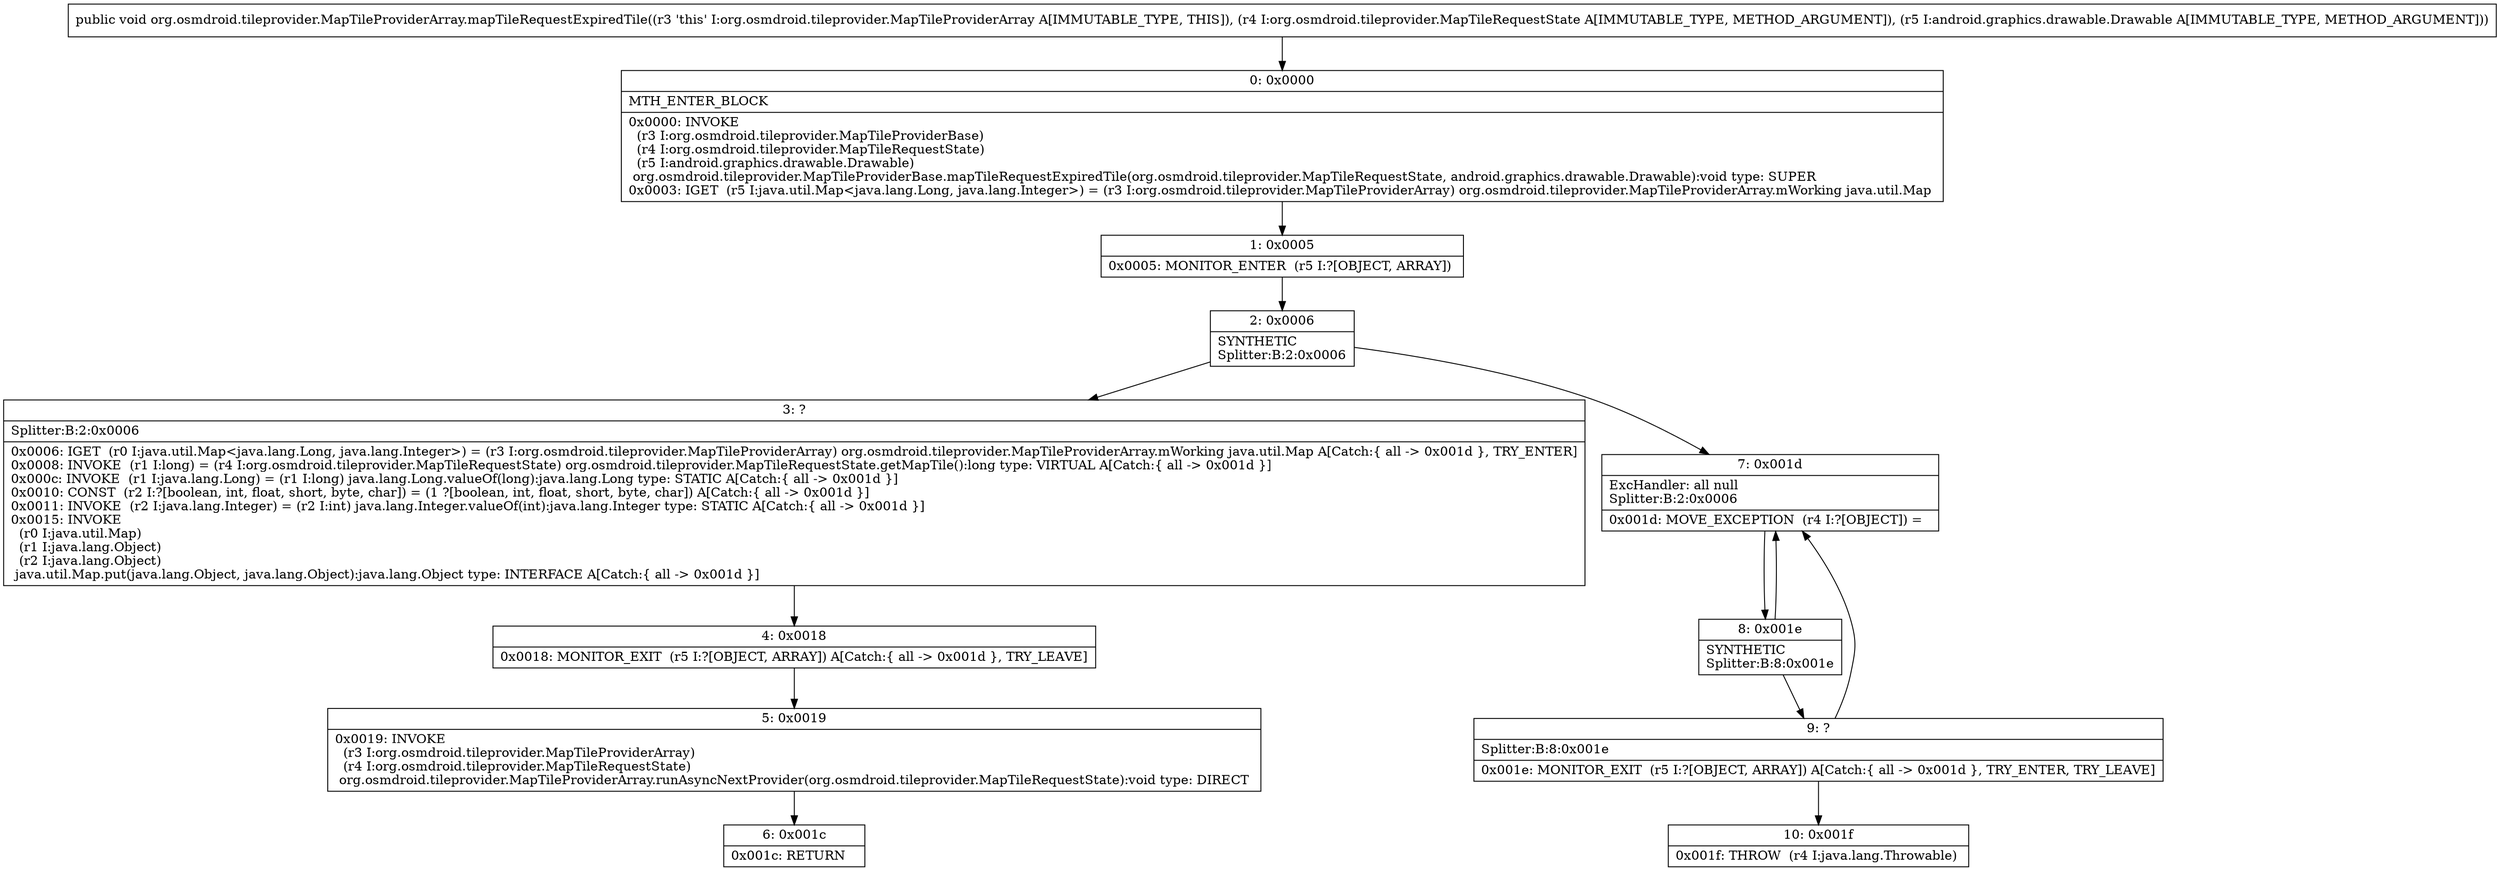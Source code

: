 digraph "CFG fororg.osmdroid.tileprovider.MapTileProviderArray.mapTileRequestExpiredTile(Lorg\/osmdroid\/tileprovider\/MapTileRequestState;Landroid\/graphics\/drawable\/Drawable;)V" {
Node_0 [shape=record,label="{0\:\ 0x0000|MTH_ENTER_BLOCK\l|0x0000: INVOKE  \l  (r3 I:org.osmdroid.tileprovider.MapTileProviderBase)\l  (r4 I:org.osmdroid.tileprovider.MapTileRequestState)\l  (r5 I:android.graphics.drawable.Drawable)\l org.osmdroid.tileprovider.MapTileProviderBase.mapTileRequestExpiredTile(org.osmdroid.tileprovider.MapTileRequestState, android.graphics.drawable.Drawable):void type: SUPER \l0x0003: IGET  (r5 I:java.util.Map\<java.lang.Long, java.lang.Integer\>) = (r3 I:org.osmdroid.tileprovider.MapTileProviderArray) org.osmdroid.tileprovider.MapTileProviderArray.mWorking java.util.Map \l}"];
Node_1 [shape=record,label="{1\:\ 0x0005|0x0005: MONITOR_ENTER  (r5 I:?[OBJECT, ARRAY]) \l}"];
Node_2 [shape=record,label="{2\:\ 0x0006|SYNTHETIC\lSplitter:B:2:0x0006\l}"];
Node_3 [shape=record,label="{3\:\ ?|Splitter:B:2:0x0006\l|0x0006: IGET  (r0 I:java.util.Map\<java.lang.Long, java.lang.Integer\>) = (r3 I:org.osmdroid.tileprovider.MapTileProviderArray) org.osmdroid.tileprovider.MapTileProviderArray.mWorking java.util.Map A[Catch:\{ all \-\> 0x001d \}, TRY_ENTER]\l0x0008: INVOKE  (r1 I:long) = (r4 I:org.osmdroid.tileprovider.MapTileRequestState) org.osmdroid.tileprovider.MapTileRequestState.getMapTile():long type: VIRTUAL A[Catch:\{ all \-\> 0x001d \}]\l0x000c: INVOKE  (r1 I:java.lang.Long) = (r1 I:long) java.lang.Long.valueOf(long):java.lang.Long type: STATIC A[Catch:\{ all \-\> 0x001d \}]\l0x0010: CONST  (r2 I:?[boolean, int, float, short, byte, char]) = (1 ?[boolean, int, float, short, byte, char]) A[Catch:\{ all \-\> 0x001d \}]\l0x0011: INVOKE  (r2 I:java.lang.Integer) = (r2 I:int) java.lang.Integer.valueOf(int):java.lang.Integer type: STATIC A[Catch:\{ all \-\> 0x001d \}]\l0x0015: INVOKE  \l  (r0 I:java.util.Map)\l  (r1 I:java.lang.Object)\l  (r2 I:java.lang.Object)\l java.util.Map.put(java.lang.Object, java.lang.Object):java.lang.Object type: INTERFACE A[Catch:\{ all \-\> 0x001d \}]\l}"];
Node_4 [shape=record,label="{4\:\ 0x0018|0x0018: MONITOR_EXIT  (r5 I:?[OBJECT, ARRAY]) A[Catch:\{ all \-\> 0x001d \}, TRY_LEAVE]\l}"];
Node_5 [shape=record,label="{5\:\ 0x0019|0x0019: INVOKE  \l  (r3 I:org.osmdroid.tileprovider.MapTileProviderArray)\l  (r4 I:org.osmdroid.tileprovider.MapTileRequestState)\l org.osmdroid.tileprovider.MapTileProviderArray.runAsyncNextProvider(org.osmdroid.tileprovider.MapTileRequestState):void type: DIRECT \l}"];
Node_6 [shape=record,label="{6\:\ 0x001c|0x001c: RETURN   \l}"];
Node_7 [shape=record,label="{7\:\ 0x001d|ExcHandler: all null\lSplitter:B:2:0x0006\l|0x001d: MOVE_EXCEPTION  (r4 I:?[OBJECT]) =  \l}"];
Node_8 [shape=record,label="{8\:\ 0x001e|SYNTHETIC\lSplitter:B:8:0x001e\l}"];
Node_9 [shape=record,label="{9\:\ ?|Splitter:B:8:0x001e\l|0x001e: MONITOR_EXIT  (r5 I:?[OBJECT, ARRAY]) A[Catch:\{ all \-\> 0x001d \}, TRY_ENTER, TRY_LEAVE]\l}"];
Node_10 [shape=record,label="{10\:\ 0x001f|0x001f: THROW  (r4 I:java.lang.Throwable) \l}"];
MethodNode[shape=record,label="{public void org.osmdroid.tileprovider.MapTileProviderArray.mapTileRequestExpiredTile((r3 'this' I:org.osmdroid.tileprovider.MapTileProviderArray A[IMMUTABLE_TYPE, THIS]), (r4 I:org.osmdroid.tileprovider.MapTileRequestState A[IMMUTABLE_TYPE, METHOD_ARGUMENT]), (r5 I:android.graphics.drawable.Drawable A[IMMUTABLE_TYPE, METHOD_ARGUMENT])) }"];
MethodNode -> Node_0;
Node_0 -> Node_1;
Node_1 -> Node_2;
Node_2 -> Node_3;
Node_2 -> Node_7;
Node_3 -> Node_4;
Node_4 -> Node_5;
Node_5 -> Node_6;
Node_7 -> Node_8;
Node_8 -> Node_9;
Node_8 -> Node_7;
Node_9 -> Node_10;
Node_9 -> Node_7;
}

